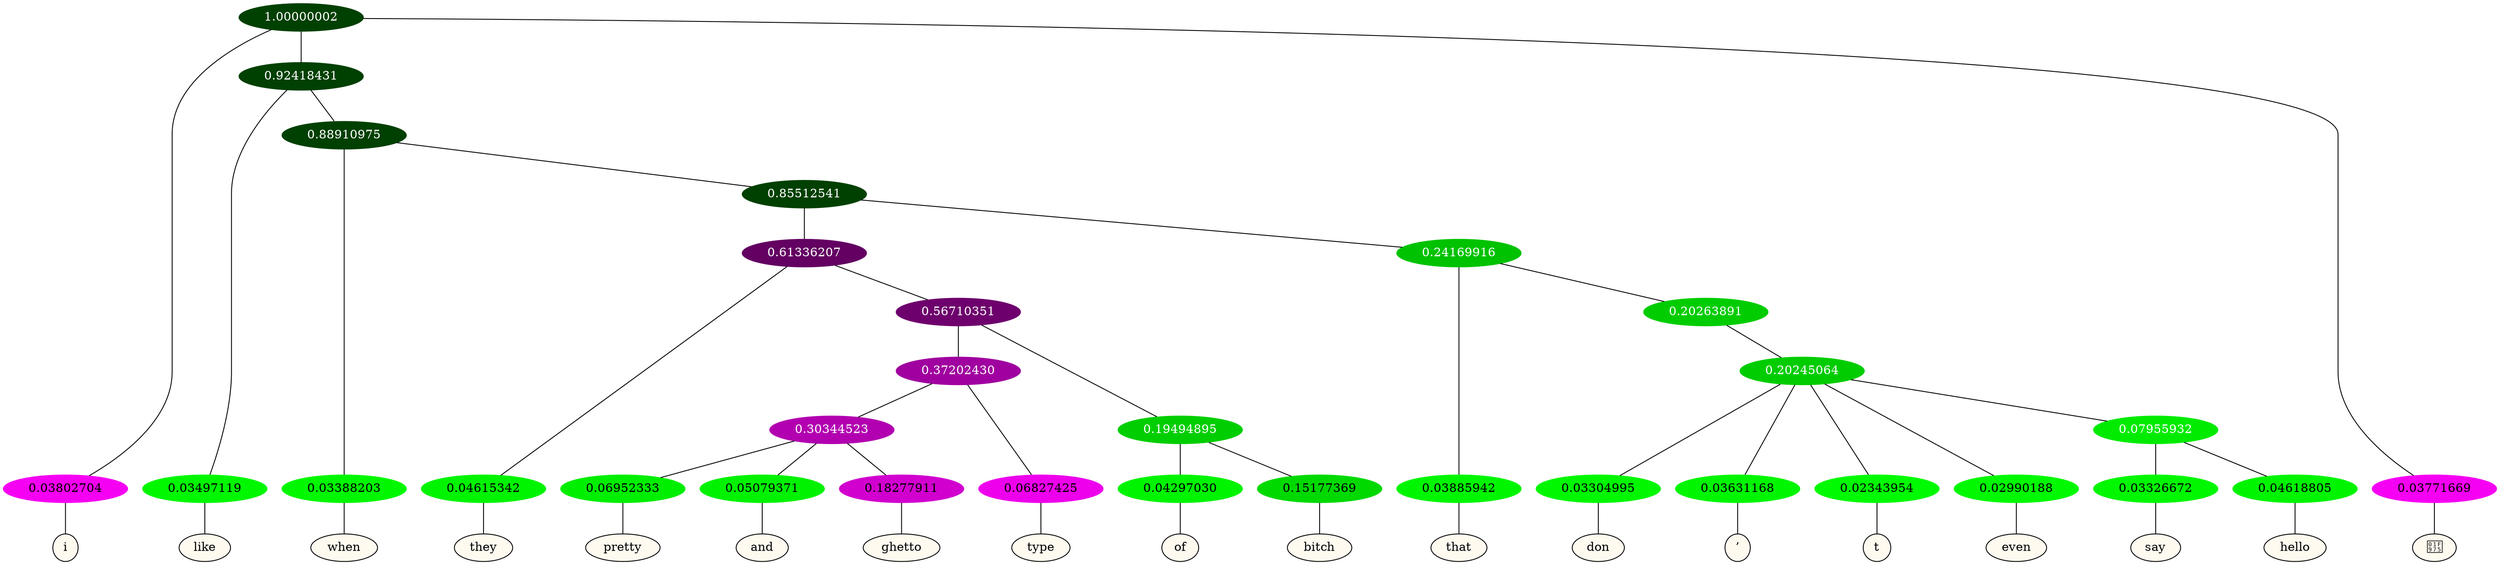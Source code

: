 graph {
	node [format=png height=0.15 nodesep=0.001 ordering=out overlap=prism overlap_scaling=0.01 ranksep=0.001 ratio=0.2 style=filled width=0.15]
	{
		rank=same
		a_w_1 [label=i color=black fillcolor=floralwhite style="filled,solid"]
		a_w_4 [label=like color=black fillcolor=floralwhite style="filled,solid"]
		a_w_6 [label=when color=black fillcolor=floralwhite style="filled,solid"]
		a_w_10 [label=they color=black fillcolor=floralwhite style="filled,solid"]
		a_w_26 [label=pretty color=black fillcolor=floralwhite style="filled,solid"]
		a_w_27 [label=and color=black fillcolor=floralwhite style="filled,solid"]
		a_w_28 [label=ghetto color=black fillcolor=floralwhite style="filled,solid"]
		a_w_18 [label=type color=black fillcolor=floralwhite style="filled,solid"]
		a_w_19 [label=of color=black fillcolor=floralwhite style="filled,solid"]
		a_w_20 [label=bitch color=black fillcolor=floralwhite style="filled,solid"]
		a_w_12 [label=that color=black fillcolor=floralwhite style="filled,solid"]
		a_w_21 [label=don color=black fillcolor=floralwhite style="filled,solid"]
		a_w_22 [label="’" color=black fillcolor=floralwhite style="filled,solid"]
		a_w_23 [label=t color=black fillcolor=floralwhite style="filled,solid"]
		a_w_24 [label=even color=black fillcolor=floralwhite style="filled,solid"]
		a_w_29 [label=say color=black fillcolor=floralwhite style="filled,solid"]
		a_w_30 [label=hello color=black fillcolor=floralwhite style="filled,solid"]
		a_w_3 [label="🥵" color=black fillcolor=floralwhite style="filled,solid"]
	}
	a_n_1 -- a_w_1
	a_n_4 -- a_w_4
	a_n_6 -- a_w_6
	a_n_10 -- a_w_10
	a_n_26 -- a_w_26
	a_n_27 -- a_w_27
	a_n_28 -- a_w_28
	a_n_18 -- a_w_18
	a_n_19 -- a_w_19
	a_n_20 -- a_w_20
	a_n_12 -- a_w_12
	a_n_21 -- a_w_21
	a_n_22 -- a_w_22
	a_n_23 -- a_w_23
	a_n_24 -- a_w_24
	a_n_29 -- a_w_29
	a_n_30 -- a_w_30
	a_n_3 -- a_w_3
	{
		rank=same
		a_n_1 [label=0.03802704 color="0.835 1.000 0.962" fontcolor=black]
		a_n_4 [label=0.03497119 color="0.334 1.000 0.965" fontcolor=black]
		a_n_6 [label=0.03388203 color="0.334 1.000 0.966" fontcolor=black]
		a_n_10 [label=0.04615342 color="0.334 1.000 0.954" fontcolor=black]
		a_n_26 [label=0.06952333 color="0.334 1.000 0.930" fontcolor=black]
		a_n_27 [label=0.05079371 color="0.334 1.000 0.949" fontcolor=black]
		a_n_28 [label=0.18277911 color="0.835 1.000 0.817" fontcolor=black]
		a_n_18 [label=0.06827425 color="0.835 1.000 0.932" fontcolor=black]
		a_n_19 [label=0.04297030 color="0.334 1.000 0.957" fontcolor=black]
		a_n_20 [label=0.15177369 color="0.334 1.000 0.848" fontcolor=black]
		a_n_12 [label=0.03885942 color="0.334 1.000 0.961" fontcolor=black]
		a_n_21 [label=0.03304995 color="0.334 1.000 0.967" fontcolor=black]
		a_n_22 [label=0.03631168 color="0.334 1.000 0.964" fontcolor=black]
		a_n_23 [label=0.02343954 color="0.334 1.000 0.977" fontcolor=black]
		a_n_24 [label=0.02990188 color="0.334 1.000 0.970" fontcolor=black]
		a_n_29 [label=0.03326672 color="0.334 1.000 0.967" fontcolor=black]
		a_n_30 [label=0.04618805 color="0.334 1.000 0.954" fontcolor=black]
		a_n_3 [label=0.03771669 color="0.835 1.000 0.962" fontcolor=black]
	}
	a_n_0 [label=1.00000002 color="0.334 1.000 0.250" fontcolor=grey99]
	a_n_0 -- a_n_1
	a_n_2 [label=0.92418431 color="0.334 1.000 0.250" fontcolor=grey99]
	a_n_0 -- a_n_2
	a_n_0 -- a_n_3
	a_n_2 -- a_n_4
	a_n_5 [label=0.88910975 color="0.334 1.000 0.250" fontcolor=grey99]
	a_n_2 -- a_n_5
	a_n_5 -- a_n_6
	a_n_7 [label=0.85512541 color="0.334 1.000 0.250" fontcolor=grey99]
	a_n_5 -- a_n_7
	a_n_8 [label=0.61336207 color="0.835 1.000 0.387" fontcolor=grey99]
	a_n_7 -- a_n_8
	a_n_9 [label=0.24169916 color="0.334 1.000 0.758" fontcolor=grey99]
	a_n_7 -- a_n_9
	a_n_8 -- a_n_10
	a_n_11 [label=0.56710351 color="0.835 1.000 0.433" fontcolor=grey99]
	a_n_8 -- a_n_11
	a_n_9 -- a_n_12
	a_n_13 [label=0.20263891 color="0.334 1.000 0.797" fontcolor=grey99]
	a_n_9 -- a_n_13
	a_n_14 [label=0.37202430 color="0.835 1.000 0.628" fontcolor=grey99]
	a_n_11 -- a_n_14
	a_n_15 [label=0.19494895 color="0.334 1.000 0.805" fontcolor=grey99]
	a_n_11 -- a_n_15
	a_n_16 [label=0.20245064 color="0.334 1.000 0.798" fontcolor=grey99]
	a_n_13 -- a_n_16
	a_n_17 [label=0.30344523 color="0.835 1.000 0.697" fontcolor=grey99]
	a_n_14 -- a_n_17
	a_n_14 -- a_n_18
	a_n_15 -- a_n_19
	a_n_15 -- a_n_20
	a_n_16 -- a_n_21
	a_n_16 -- a_n_22
	a_n_16 -- a_n_23
	a_n_16 -- a_n_24
	a_n_25 [label=0.07955932 color="0.334 1.000 0.920" fontcolor=grey99]
	a_n_16 -- a_n_25
	a_n_17 -- a_n_26
	a_n_17 -- a_n_27
	a_n_17 -- a_n_28
	a_n_25 -- a_n_29
	a_n_25 -- a_n_30
}
